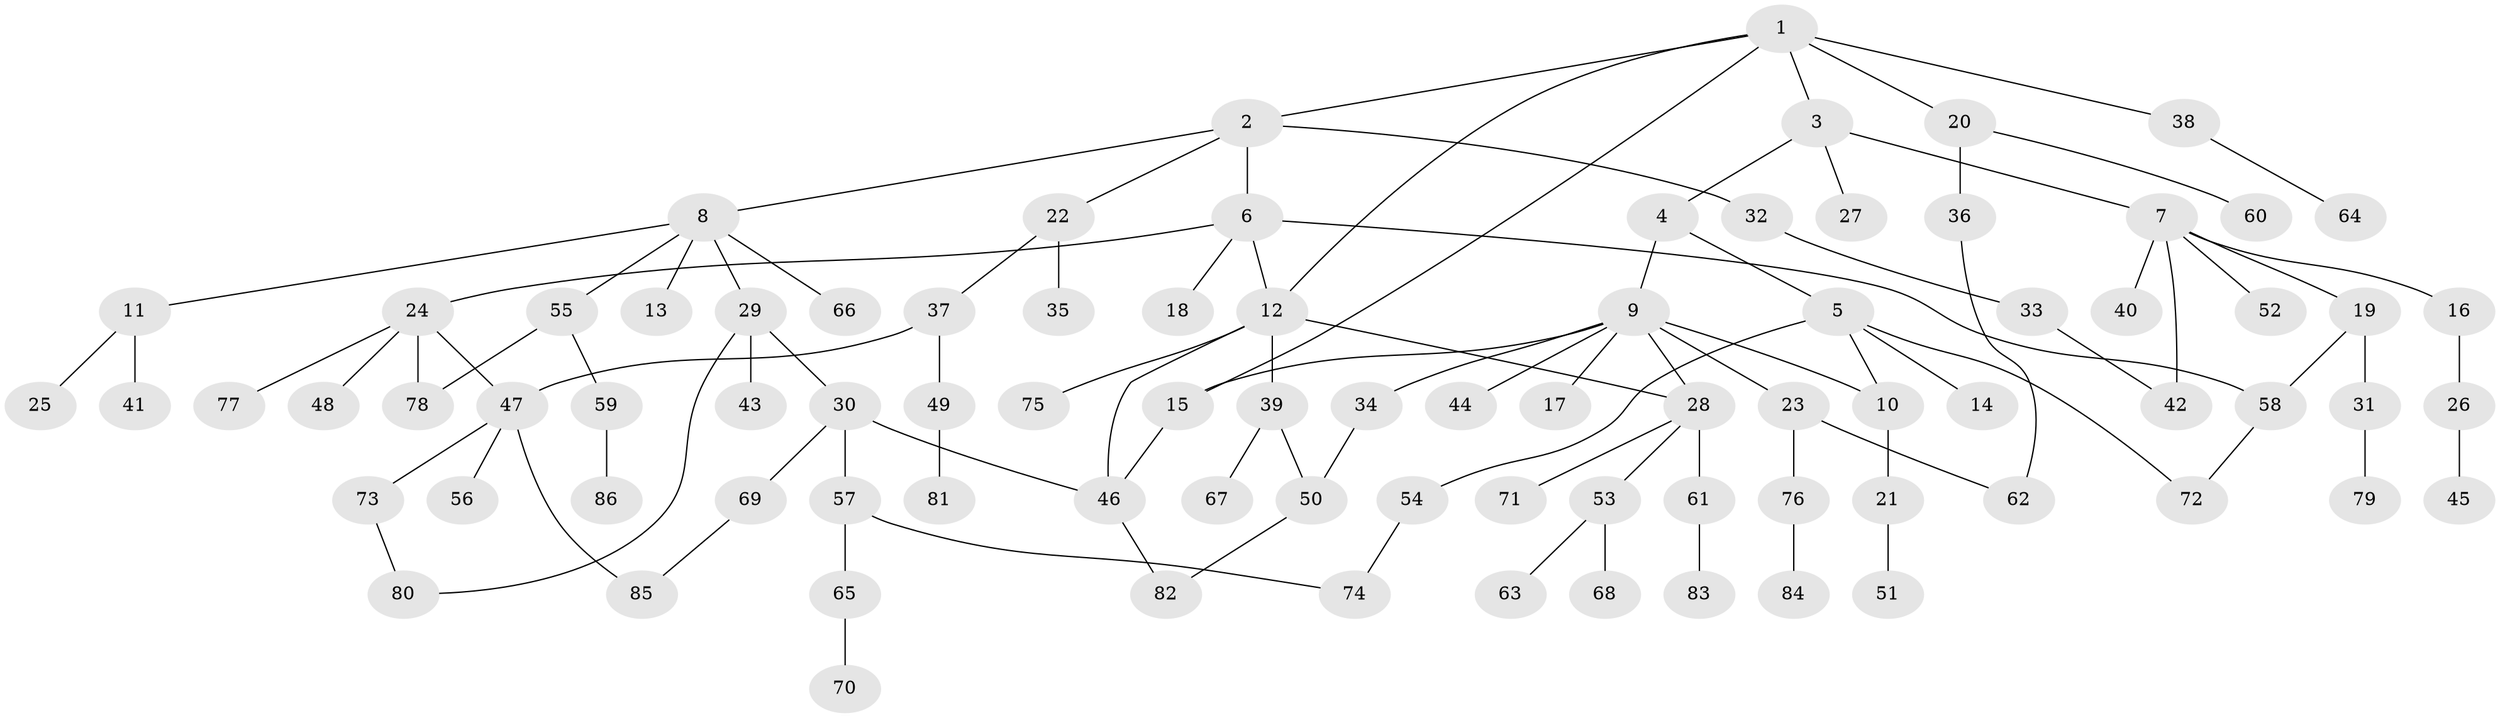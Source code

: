 // coarse degree distribution, {8: 0.04, 7: 0.08, 3: 0.08, 13: 0.04, 5: 0.04, 2: 0.24, 1: 0.48}
// Generated by graph-tools (version 1.1) at 2025/16/03/04/25 18:16:53]
// undirected, 86 vertices, 102 edges
graph export_dot {
graph [start="1"]
  node [color=gray90,style=filled];
  1;
  2;
  3;
  4;
  5;
  6;
  7;
  8;
  9;
  10;
  11;
  12;
  13;
  14;
  15;
  16;
  17;
  18;
  19;
  20;
  21;
  22;
  23;
  24;
  25;
  26;
  27;
  28;
  29;
  30;
  31;
  32;
  33;
  34;
  35;
  36;
  37;
  38;
  39;
  40;
  41;
  42;
  43;
  44;
  45;
  46;
  47;
  48;
  49;
  50;
  51;
  52;
  53;
  54;
  55;
  56;
  57;
  58;
  59;
  60;
  61;
  62;
  63;
  64;
  65;
  66;
  67;
  68;
  69;
  70;
  71;
  72;
  73;
  74;
  75;
  76;
  77;
  78;
  79;
  80;
  81;
  82;
  83;
  84;
  85;
  86;
  1 -- 2;
  1 -- 3;
  1 -- 12;
  1 -- 20;
  1 -- 38;
  1 -- 15;
  2 -- 6;
  2 -- 8;
  2 -- 22;
  2 -- 32;
  3 -- 4;
  3 -- 7;
  3 -- 27;
  4 -- 5;
  4 -- 9;
  5 -- 10;
  5 -- 14;
  5 -- 54;
  5 -- 72;
  6 -- 18;
  6 -- 24;
  6 -- 58;
  6 -- 12;
  7 -- 16;
  7 -- 19;
  7 -- 40;
  7 -- 52;
  7 -- 42;
  8 -- 11;
  8 -- 13;
  8 -- 29;
  8 -- 55;
  8 -- 66;
  9 -- 15;
  9 -- 17;
  9 -- 23;
  9 -- 28;
  9 -- 34;
  9 -- 44;
  9 -- 10;
  10 -- 21;
  11 -- 25;
  11 -- 41;
  12 -- 39;
  12 -- 46;
  12 -- 75;
  12 -- 28;
  15 -- 46;
  16 -- 26;
  19 -- 31;
  19 -- 58;
  20 -- 36;
  20 -- 60;
  21 -- 51;
  22 -- 35;
  22 -- 37;
  23 -- 76;
  23 -- 62;
  24 -- 47;
  24 -- 48;
  24 -- 77;
  24 -- 78;
  26 -- 45;
  28 -- 53;
  28 -- 61;
  28 -- 71;
  29 -- 30;
  29 -- 43;
  29 -- 80;
  30 -- 57;
  30 -- 69;
  30 -- 46;
  31 -- 79;
  32 -- 33;
  33 -- 42;
  34 -- 50;
  36 -- 62;
  37 -- 49;
  37 -- 47;
  38 -- 64;
  39 -- 67;
  39 -- 50;
  46 -- 82;
  47 -- 56;
  47 -- 73;
  47 -- 85;
  49 -- 81;
  50 -- 82;
  53 -- 63;
  53 -- 68;
  54 -- 74;
  55 -- 59;
  55 -- 78;
  57 -- 65;
  57 -- 74;
  58 -- 72;
  59 -- 86;
  61 -- 83;
  65 -- 70;
  69 -- 85;
  73 -- 80;
  76 -- 84;
}
